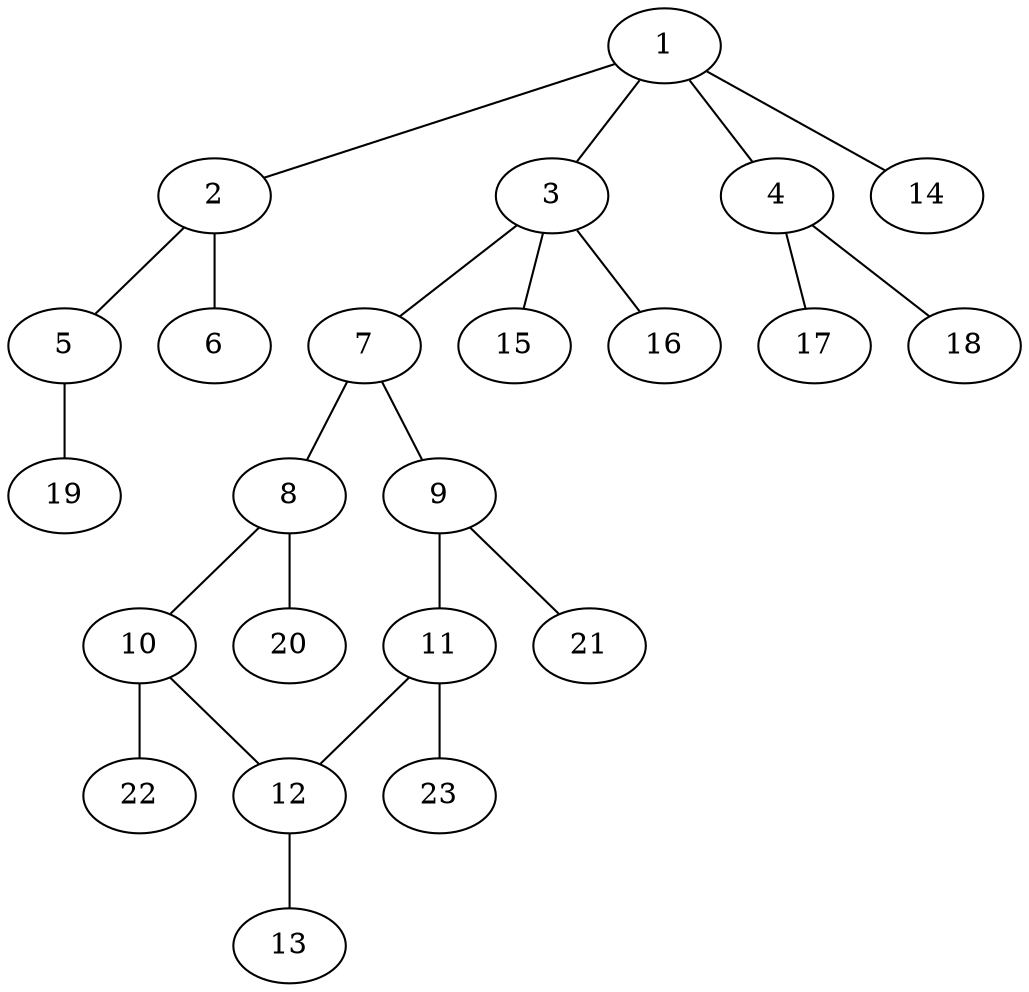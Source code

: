 graph molecule_3598 {
	1	 [chem=C];
	2	 [chem=C];
	1 -- 2	 [valence=1];
	3	 [chem=C];
	1 -- 3	 [valence=1];
	4	 [chem=N];
	1 -- 4	 [valence=1];
	14	 [chem=H];
	1 -- 14	 [valence=1];
	5	 [chem=O];
	2 -- 5	 [valence=1];
	6	 [chem=O];
	2 -- 6	 [valence=2];
	7	 [chem=C];
	3 -- 7	 [valence=1];
	15	 [chem=H];
	3 -- 15	 [valence=1];
	16	 [chem=H];
	3 -- 16	 [valence=1];
	17	 [chem=H];
	4 -- 17	 [valence=1];
	18	 [chem=H];
	4 -- 18	 [valence=1];
	19	 [chem=H];
	5 -- 19	 [valence=1];
	8	 [chem=C];
	7 -- 8	 [valence=2];
	9	 [chem=C];
	7 -- 9	 [valence=1];
	10	 [chem=C];
	8 -- 10	 [valence=1];
	20	 [chem=H];
	8 -- 20	 [valence=1];
	11	 [chem=C];
	9 -- 11	 [valence=2];
	21	 [chem=H];
	9 -- 21	 [valence=1];
	12	 [chem=C];
	10 -- 12	 [valence=2];
	22	 [chem=H];
	10 -- 22	 [valence=1];
	11 -- 12	 [valence=1];
	23	 [chem=H];
	11 -- 23	 [valence=1];
	13	 [chem=F];
	12 -- 13	 [valence=1];
}
